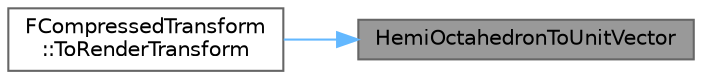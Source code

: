 digraph "HemiOctahedronToUnitVector"
{
 // INTERACTIVE_SVG=YES
 // LATEX_PDF_SIZE
  bgcolor="transparent";
  edge [fontname=Helvetica,fontsize=10,labelfontname=Helvetica,labelfontsize=10];
  node [fontname=Helvetica,fontsize=10,shape=box,height=0.2,width=0.4];
  rankdir="RL";
  Node1 [id="Node000001",label="HemiOctahedronToUnitVector",height=0.2,width=0.4,color="gray40", fillcolor="grey60", style="filled", fontcolor="black",tooltip=" "];
  Node1 -> Node2 [id="edge1_Node000001_Node000002",dir="back",color="steelblue1",style="solid",tooltip=" "];
  Node2 [id="Node000002",label="FCompressedTransform\l::ToRenderTransform",height=0.2,width=0.4,color="grey40", fillcolor="white", style="filled",URL="$d8/de3/structFCompressedTransform.html#a19747266f8feb47b552116301c657c4c",tooltip=" "];
}
